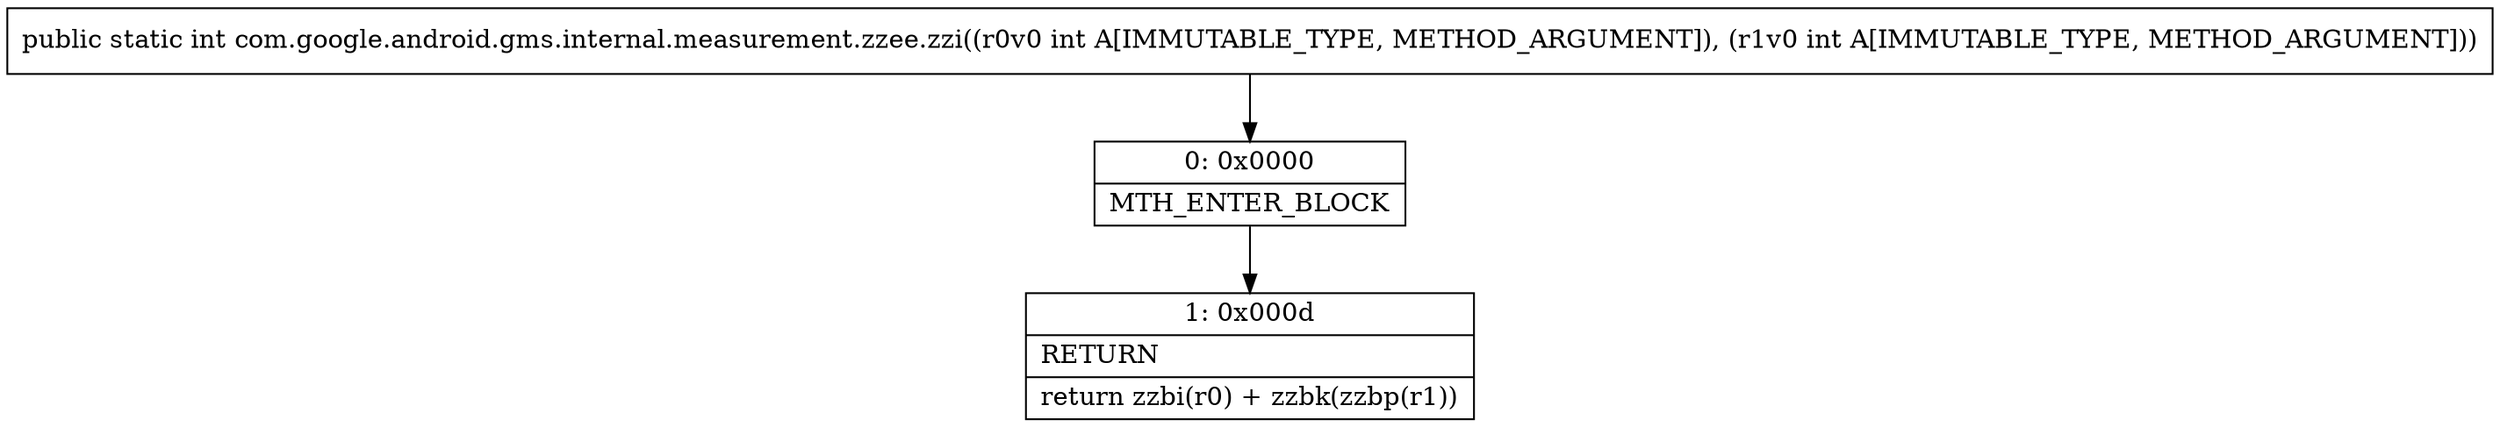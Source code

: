 digraph "CFG forcom.google.android.gms.internal.measurement.zzee.zzi(II)I" {
Node_0 [shape=record,label="{0\:\ 0x0000|MTH_ENTER_BLOCK\l}"];
Node_1 [shape=record,label="{1\:\ 0x000d|RETURN\l|return zzbi(r0) + zzbk(zzbp(r1))\l}"];
MethodNode[shape=record,label="{public static int com.google.android.gms.internal.measurement.zzee.zzi((r0v0 int A[IMMUTABLE_TYPE, METHOD_ARGUMENT]), (r1v0 int A[IMMUTABLE_TYPE, METHOD_ARGUMENT])) }"];
MethodNode -> Node_0;
Node_0 -> Node_1;
}

